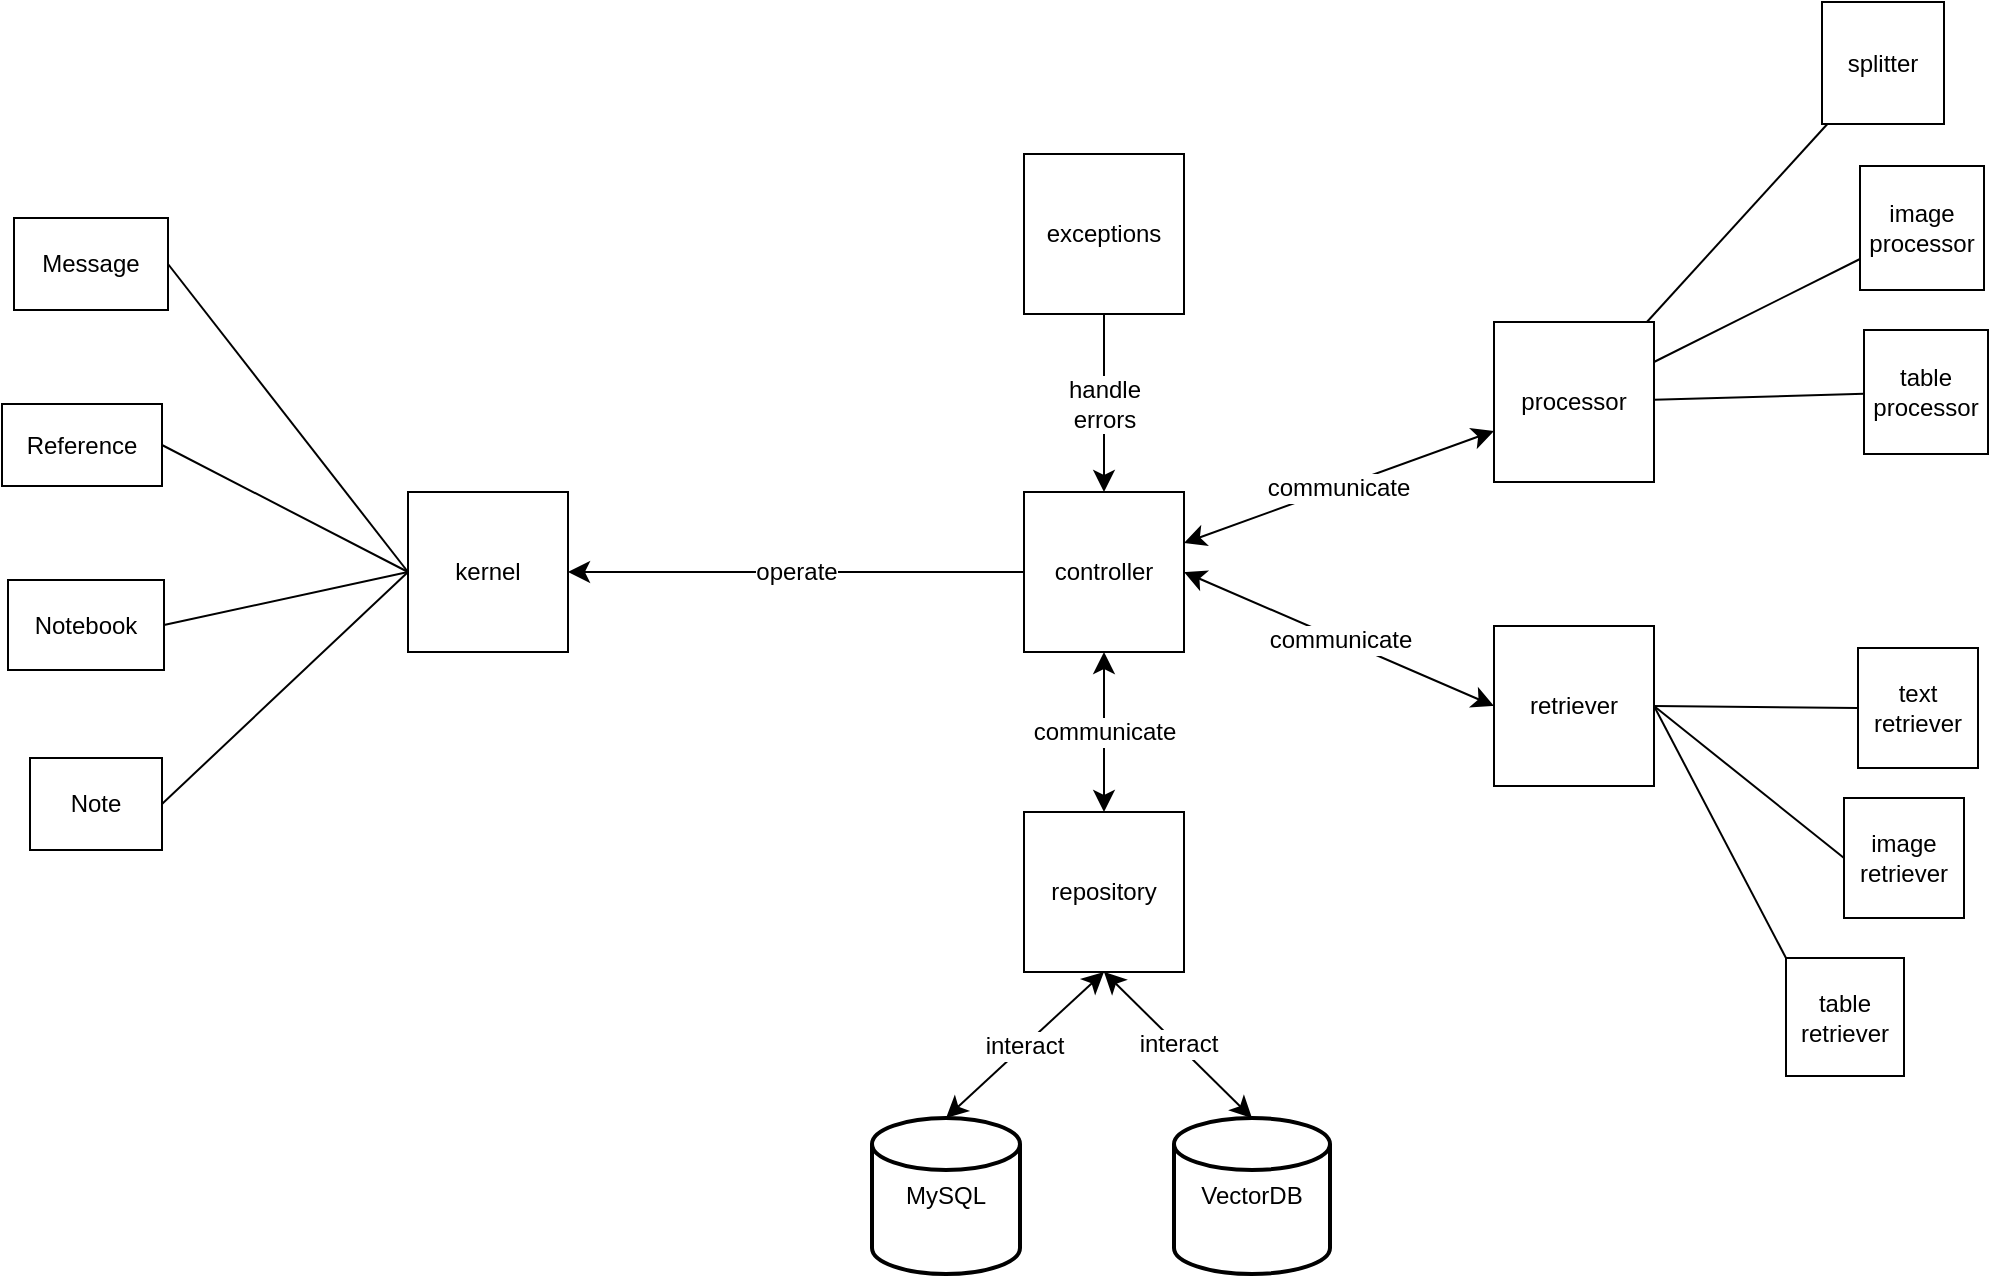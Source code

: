 <mxfile version="24.7.7">
  <diagram name="Page-1" id="4LEHWqekqbewVRsqX5Qp">
    <mxGraphModel dx="1442" dy="1417" grid="0" gridSize="10" guides="1" tooltips="1" connect="1" arrows="1" fold="1" page="0" pageScale="1" pageWidth="850" pageHeight="1100" math="0" shadow="0">
      <root>
        <mxCell id="0" />
        <mxCell id="1" parent="0" />
        <mxCell id="ukTC55PMzG4-Ce29yBo9-1" value="kernel" style="whiteSpace=wrap;html=1;aspect=fixed;" vertex="1" parent="1">
          <mxGeometry x="-111" y="-423" width="80" height="80" as="geometry" />
        </mxCell>
        <mxCell id="ukTC55PMzG4-Ce29yBo9-7" value="operate" style="edgeStyle=none;curved=1;rounded=0;orthogonalLoop=1;jettySize=auto;html=1;fontSize=12;startSize=8;endSize=8;" edge="1" parent="1" source="ukTC55PMzG4-Ce29yBo9-2" target="ukTC55PMzG4-Ce29yBo9-1">
          <mxGeometry relative="1" as="geometry" />
        </mxCell>
        <mxCell id="ukTC55PMzG4-Ce29yBo9-12" value="communicate" style="edgeStyle=none;curved=1;rounded=0;orthogonalLoop=1;jettySize=auto;html=1;exitX=0.5;exitY=1;exitDx=0;exitDy=0;entryX=0.5;entryY=0;entryDx=0;entryDy=0;fontSize=12;startSize=8;endSize=8;startArrow=classic;startFill=1;" edge="1" parent="1" source="ukTC55PMzG4-Ce29yBo9-2" target="ukTC55PMzG4-Ce29yBo9-11">
          <mxGeometry relative="1" as="geometry" />
        </mxCell>
        <mxCell id="ukTC55PMzG4-Ce29yBo9-21" value="communicate" style="edgeStyle=none;curved=1;rounded=0;orthogonalLoop=1;jettySize=auto;html=1;exitX=1;exitY=0.5;exitDx=0;exitDy=0;entryX=0;entryY=0.5;entryDx=0;entryDy=0;fontSize=12;startSize=8;endSize=8;startArrow=classic;startFill=1;" edge="1" parent="1" source="ukTC55PMzG4-Ce29yBo9-2" target="ukTC55PMzG4-Ce29yBo9-20">
          <mxGeometry relative="1" as="geometry" />
        </mxCell>
        <mxCell id="ukTC55PMzG4-Ce29yBo9-2" value="controller" style="whiteSpace=wrap;html=1;aspect=fixed;" vertex="1" parent="1">
          <mxGeometry x="197" y="-423" width="80" height="80" as="geometry" />
        </mxCell>
        <mxCell id="ukTC55PMzG4-Ce29yBo9-3" value="MySQL" style="strokeWidth=2;html=1;shape=mxgraph.flowchart.database;whiteSpace=wrap;" vertex="1" parent="1">
          <mxGeometry x="121" y="-110" width="74" height="78" as="geometry" />
        </mxCell>
        <mxCell id="ukTC55PMzG4-Ce29yBo9-11" value="repository" style="whiteSpace=wrap;html=1;aspect=fixed;" vertex="1" parent="1">
          <mxGeometry x="197" y="-263" width="80" height="80" as="geometry" />
        </mxCell>
        <mxCell id="ukTC55PMzG4-Ce29yBo9-13" value="interact" style="edgeStyle=none;curved=1;rounded=0;orthogonalLoop=1;jettySize=auto;html=1;exitX=0.5;exitY=1;exitDx=0;exitDy=0;entryX=0.5;entryY=0;entryDx=0;entryDy=0;entryPerimeter=0;fontSize=12;startSize=8;endSize=8;startArrow=classic;startFill=1;" edge="1" parent="1" source="ukTC55PMzG4-Ce29yBo9-11" target="ukTC55PMzG4-Ce29yBo9-3">
          <mxGeometry relative="1" as="geometry" />
        </mxCell>
        <mxCell id="ukTC55PMzG4-Ce29yBo9-15" value="interact" style="edgeStyle=none;curved=1;rounded=0;orthogonalLoop=1;jettySize=auto;html=1;exitX=0.5;exitY=0;exitDx=0;exitDy=0;exitPerimeter=0;entryX=0.5;entryY=1;entryDx=0;entryDy=0;fontSize=12;startSize=8;endSize=8;startArrow=classic;startFill=1;" edge="1" parent="1" source="ukTC55PMzG4-Ce29yBo9-14" target="ukTC55PMzG4-Ce29yBo9-11">
          <mxGeometry relative="1" as="geometry" />
        </mxCell>
        <mxCell id="ukTC55PMzG4-Ce29yBo9-14" value="VectorDB" style="strokeWidth=2;html=1;shape=mxgraph.flowchart.database;whiteSpace=wrap;" vertex="1" parent="1">
          <mxGeometry x="272" y="-110" width="78" height="78" as="geometry" />
        </mxCell>
        <mxCell id="ukTC55PMzG4-Ce29yBo9-17" value="handle&lt;div&gt;errors&lt;/div&gt;" style="edgeStyle=none;curved=1;rounded=0;orthogonalLoop=1;jettySize=auto;html=1;fontSize=12;startSize=8;endSize=8;" edge="1" parent="1" source="ukTC55PMzG4-Ce29yBo9-16" target="ukTC55PMzG4-Ce29yBo9-2">
          <mxGeometry relative="1" as="geometry" />
        </mxCell>
        <mxCell id="ukTC55PMzG4-Ce29yBo9-16" value="exceptions" style="whiteSpace=wrap;html=1;aspect=fixed;" vertex="1" parent="1">
          <mxGeometry x="197" y="-592" width="80" height="80" as="geometry" />
        </mxCell>
        <mxCell id="ukTC55PMzG4-Ce29yBo9-19" value="communicate" style="edgeStyle=none;curved=1;rounded=0;orthogonalLoop=1;jettySize=auto;html=1;fontSize=12;startSize=8;endSize=8;startArrow=classic;startFill=1;" edge="1" parent="1" source="ukTC55PMzG4-Ce29yBo9-18" target="ukTC55PMzG4-Ce29yBo9-2">
          <mxGeometry relative="1" as="geometry" />
        </mxCell>
        <mxCell id="ukTC55PMzG4-Ce29yBo9-23" value="" style="edgeStyle=none;curved=1;rounded=0;orthogonalLoop=1;jettySize=auto;html=1;fontSize=12;startSize=8;endSize=8;endArrow=none;endFill=0;" edge="1" parent="1" source="ukTC55PMzG4-Ce29yBo9-18" target="ukTC55PMzG4-Ce29yBo9-22">
          <mxGeometry relative="1" as="geometry" />
        </mxCell>
        <mxCell id="ukTC55PMzG4-Ce29yBo9-30" value="" style="edgeStyle=none;curved=1;rounded=0;orthogonalLoop=1;jettySize=auto;html=1;fontSize=12;startSize=8;endSize=8;endArrow=none;endFill=0;" edge="1" parent="1" source="ukTC55PMzG4-Ce29yBo9-18" target="ukTC55PMzG4-Ce29yBo9-29">
          <mxGeometry relative="1" as="geometry" />
        </mxCell>
        <mxCell id="ukTC55PMzG4-Ce29yBo9-32" value="" style="edgeStyle=none;curved=1;rounded=0;orthogonalLoop=1;jettySize=auto;html=1;fontSize=12;startSize=8;endSize=8;endArrow=none;endFill=0;" edge="1" parent="1" source="ukTC55PMzG4-Ce29yBo9-18" target="ukTC55PMzG4-Ce29yBo9-31">
          <mxGeometry relative="1" as="geometry" />
        </mxCell>
        <mxCell id="ukTC55PMzG4-Ce29yBo9-18" value="processor" style="whiteSpace=wrap;html=1;aspect=fixed;" vertex="1" parent="1">
          <mxGeometry x="432" y="-508" width="80" height="80" as="geometry" />
        </mxCell>
        <mxCell id="ukTC55PMzG4-Ce29yBo9-36" style="edgeStyle=none;curved=1;rounded=0;orthogonalLoop=1;jettySize=auto;html=1;exitX=1;exitY=0.5;exitDx=0;exitDy=0;entryX=0;entryY=0.5;entryDx=0;entryDy=0;fontSize=12;startSize=8;endSize=8;endArrow=none;endFill=0;" edge="1" parent="1" source="ukTC55PMzG4-Ce29yBo9-20" target="ukTC55PMzG4-Ce29yBo9-35">
          <mxGeometry relative="1" as="geometry" />
        </mxCell>
        <mxCell id="ukTC55PMzG4-Ce29yBo9-39" style="edgeStyle=none;curved=1;rounded=0;orthogonalLoop=1;jettySize=auto;html=1;exitX=1;exitY=0.5;exitDx=0;exitDy=0;entryX=0;entryY=0.5;entryDx=0;entryDy=0;fontSize=12;startSize=8;endSize=8;endArrow=none;endFill=0;" edge="1" parent="1" source="ukTC55PMzG4-Ce29yBo9-20" target="ukTC55PMzG4-Ce29yBo9-37">
          <mxGeometry relative="1" as="geometry" />
        </mxCell>
        <mxCell id="ukTC55PMzG4-Ce29yBo9-40" style="edgeStyle=none;curved=1;rounded=0;orthogonalLoop=1;jettySize=auto;html=1;exitX=1;exitY=0.5;exitDx=0;exitDy=0;entryX=0;entryY=0;entryDx=0;entryDy=0;fontSize=12;startSize=8;endSize=8;endArrow=none;endFill=0;" edge="1" parent="1" source="ukTC55PMzG4-Ce29yBo9-20" target="ukTC55PMzG4-Ce29yBo9-38">
          <mxGeometry relative="1" as="geometry" />
        </mxCell>
        <mxCell id="ukTC55PMzG4-Ce29yBo9-20" value="retriever" style="whiteSpace=wrap;html=1;aspect=fixed;" vertex="1" parent="1">
          <mxGeometry x="432" y="-356" width="80" height="80" as="geometry" />
        </mxCell>
        <mxCell id="ukTC55PMzG4-Ce29yBo9-22" value="splitter" style="whiteSpace=wrap;html=1;aspect=fixed;" vertex="1" parent="1">
          <mxGeometry x="596" y="-668" width="61" height="61" as="geometry" />
        </mxCell>
        <mxCell id="ukTC55PMzG4-Ce29yBo9-29" value="table&lt;div&gt;processor&lt;/div&gt;" style="whiteSpace=wrap;html=1;aspect=fixed;" vertex="1" parent="1">
          <mxGeometry x="617" y="-504" width="62" height="62" as="geometry" />
        </mxCell>
        <mxCell id="ukTC55PMzG4-Ce29yBo9-31" value="image&lt;div&gt;processor&lt;/div&gt;" style="whiteSpace=wrap;html=1;aspect=fixed;" vertex="1" parent="1">
          <mxGeometry x="615" y="-586" width="62" height="62" as="geometry" />
        </mxCell>
        <mxCell id="ukTC55PMzG4-Ce29yBo9-35" value="text&lt;div&gt;retriever&lt;/div&gt;" style="whiteSpace=wrap;html=1;aspect=fixed;" vertex="1" parent="1">
          <mxGeometry x="614" y="-345" width="60" height="60" as="geometry" />
        </mxCell>
        <mxCell id="ukTC55PMzG4-Ce29yBo9-37" value="image&lt;br&gt;retriever" style="whiteSpace=wrap;html=1;aspect=fixed;" vertex="1" parent="1">
          <mxGeometry x="607" y="-270" width="60" height="60" as="geometry" />
        </mxCell>
        <mxCell id="ukTC55PMzG4-Ce29yBo9-38" value="table&lt;div&gt;retriever&lt;/div&gt;" style="whiteSpace=wrap;html=1;aspect=fixed;" vertex="1" parent="1">
          <mxGeometry x="578" y="-190" width="59" height="59" as="geometry" />
        </mxCell>
        <mxCell id="ukTC55PMzG4-Ce29yBo9-50" style="edgeStyle=none;curved=1;rounded=0;orthogonalLoop=1;jettySize=auto;html=1;exitX=1;exitY=0.5;exitDx=0;exitDy=0;entryX=0;entryY=0.5;entryDx=0;entryDy=0;fontSize=12;startSize=8;endSize=8;endArrow=none;endFill=0;" edge="1" parent="1" source="ukTC55PMzG4-Ce29yBo9-42" target="ukTC55PMzG4-Ce29yBo9-1">
          <mxGeometry relative="1" as="geometry" />
        </mxCell>
        <mxCell id="ukTC55PMzG4-Ce29yBo9-42" value="Note" style="rounded=0;whiteSpace=wrap;html=1;" vertex="1" parent="1">
          <mxGeometry x="-300" y="-290" width="66" height="46" as="geometry" />
        </mxCell>
        <mxCell id="ukTC55PMzG4-Ce29yBo9-49" style="edgeStyle=none;curved=1;rounded=0;orthogonalLoop=1;jettySize=auto;html=1;exitX=1;exitY=0.5;exitDx=0;exitDy=0;entryX=0;entryY=0.5;entryDx=0;entryDy=0;fontSize=12;startSize=8;endSize=8;endArrow=none;endFill=0;" edge="1" parent="1" source="ukTC55PMzG4-Ce29yBo9-43" target="ukTC55PMzG4-Ce29yBo9-1">
          <mxGeometry relative="1" as="geometry" />
        </mxCell>
        <mxCell id="ukTC55PMzG4-Ce29yBo9-43" value="Notebook" style="rounded=0;whiteSpace=wrap;html=1;" vertex="1" parent="1">
          <mxGeometry x="-311" y="-379" width="78" height="45" as="geometry" />
        </mxCell>
        <mxCell id="ukTC55PMzG4-Ce29yBo9-48" style="edgeStyle=none;curved=1;rounded=0;orthogonalLoop=1;jettySize=auto;html=1;exitX=1;exitY=0.5;exitDx=0;exitDy=0;entryX=0;entryY=0.5;entryDx=0;entryDy=0;fontSize=12;startSize=8;endSize=8;endArrow=none;endFill=0;" edge="1" parent="1" source="ukTC55PMzG4-Ce29yBo9-44" target="ukTC55PMzG4-Ce29yBo9-1">
          <mxGeometry relative="1" as="geometry" />
        </mxCell>
        <mxCell id="ukTC55PMzG4-Ce29yBo9-44" value="Reference" style="rounded=0;whiteSpace=wrap;html=1;" vertex="1" parent="1">
          <mxGeometry x="-314" y="-467" width="80" height="41" as="geometry" />
        </mxCell>
        <mxCell id="ukTC55PMzG4-Ce29yBo9-46" style="edgeStyle=none;curved=1;rounded=0;orthogonalLoop=1;jettySize=auto;html=1;exitX=1;exitY=0.5;exitDx=0;exitDy=0;entryX=0;entryY=0.5;entryDx=0;entryDy=0;fontSize=12;startSize=8;endSize=8;endArrow=none;endFill=0;" edge="1" parent="1" source="ukTC55PMzG4-Ce29yBo9-45" target="ukTC55PMzG4-Ce29yBo9-1">
          <mxGeometry relative="1" as="geometry" />
        </mxCell>
        <mxCell id="ukTC55PMzG4-Ce29yBo9-45" value="Message" style="rounded=0;whiteSpace=wrap;html=1;" vertex="1" parent="1">
          <mxGeometry x="-308" y="-560" width="77" height="46" as="geometry" />
        </mxCell>
      </root>
    </mxGraphModel>
  </diagram>
</mxfile>
